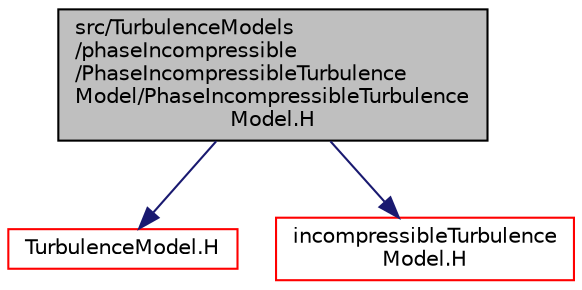 digraph "src/TurbulenceModels/phaseIncompressible/PhaseIncompressibleTurbulenceModel/PhaseIncompressibleTurbulenceModel.H"
{
  bgcolor="transparent";
  edge [fontname="Helvetica",fontsize="10",labelfontname="Helvetica",labelfontsize="10"];
  node [fontname="Helvetica",fontsize="10",shape=record];
  Node1 [label="src/TurbulenceModels\l/phaseIncompressible\l/PhaseIncompressibleTurbulence\lModel/PhaseIncompressibleTurbulence\lModel.H",height=0.2,width=0.4,color="black", fillcolor="grey75", style="filled", fontcolor="black"];
  Node1 -> Node2 [color="midnightblue",fontsize="10",style="solid",fontname="Helvetica"];
  Node2 [label="TurbulenceModel.H",height=0.2,width=0.4,color="red",URL="$a10720.html"];
  Node1 -> Node3 [color="midnightblue",fontsize="10",style="solid",fontname="Helvetica"];
  Node3 [label="incompressibleTurbulence\lModel.H",height=0.2,width=0.4,color="red",URL="$a10548.html"];
}
